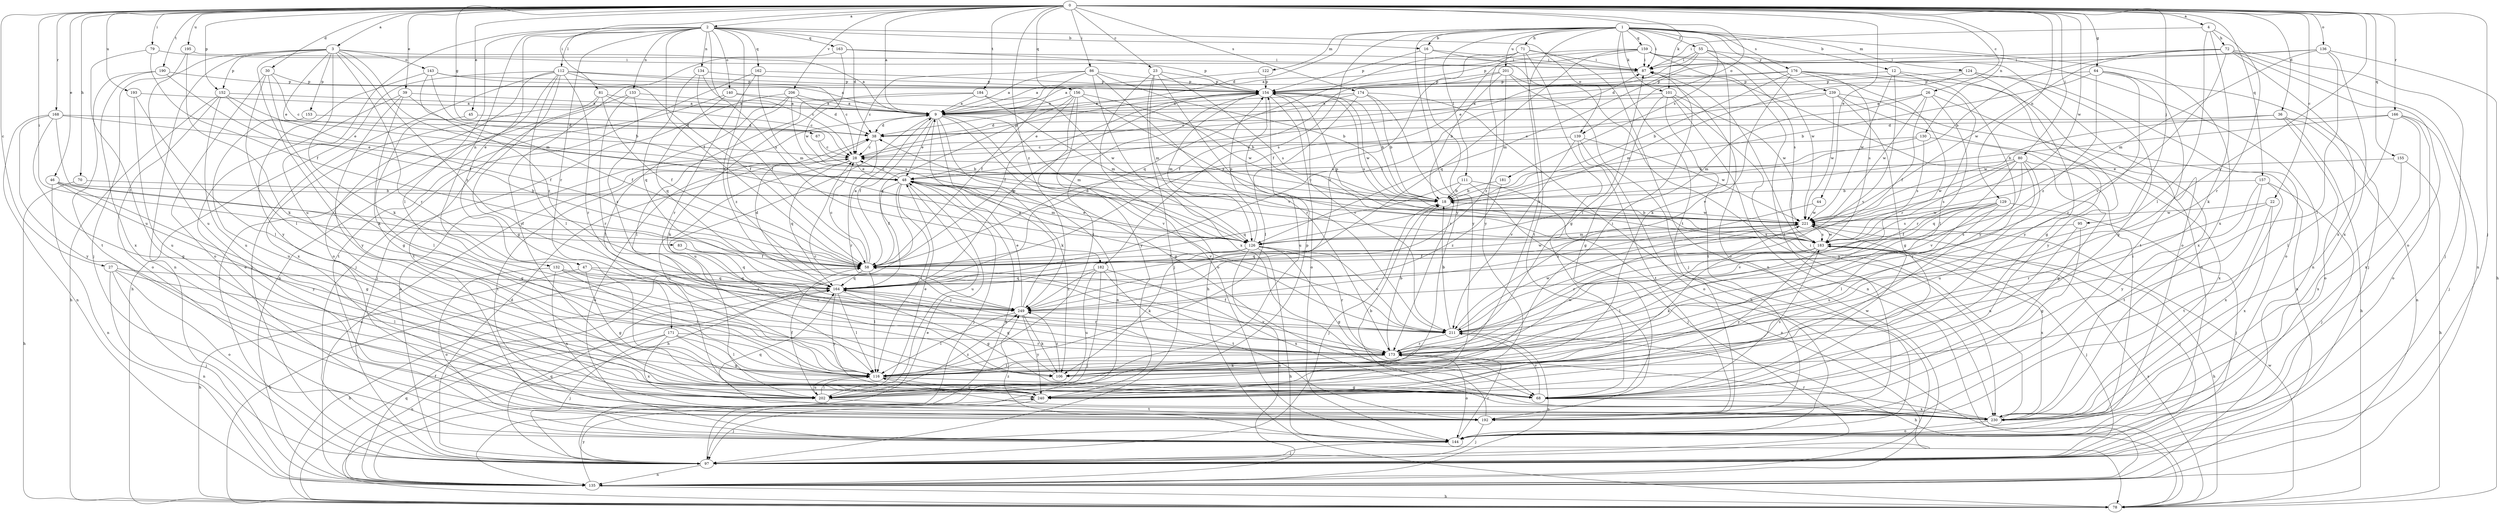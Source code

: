 strict digraph  {
0;
1;
2;
3;
4;
9;
12;
16;
18;
22;
23;
26;
27;
28;
30;
36;
38;
39;
44;
45;
46;
47;
48;
55;
58;
64;
67;
68;
70;
71;
72;
78;
79;
80;
81;
83;
86;
87;
95;
97;
101;
106;
111;
112;
116;
122;
124;
126;
129;
130;
132;
133;
134;
135;
136;
139;
140;
143;
144;
152;
153;
154;
155;
156;
157;
159;
162;
163;
164;
166;
168;
171;
173;
174;
176;
181;
182;
183;
184;
190;
192;
193;
195;
201;
202;
206;
211;
221;
230;
239;
240;
249;
0 -> 2  [label=a];
0 -> 3  [label=a];
0 -> 4  [label=a];
0 -> 9  [label=a];
0 -> 22  [label=c];
0 -> 23  [label=c];
0 -> 26  [label=c];
0 -> 27  [label=c];
0 -> 30  [label=d];
0 -> 36  [label=d];
0 -> 39  [label=e];
0 -> 44  [label=e];
0 -> 45  [label=e];
0 -> 46  [label=e];
0 -> 64  [label=g];
0 -> 67  [label=g];
0 -> 70  [label=h];
0 -> 79  [label=i];
0 -> 80  [label=i];
0 -> 81  [label=i];
0 -> 83  [label=i];
0 -> 86  [label=i];
0 -> 95  [label=j];
0 -> 97  [label=j];
0 -> 101  [label=k];
0 -> 129  [label=n];
0 -> 130  [label=n];
0 -> 136  [label=o];
0 -> 139  [label=o];
0 -> 152  [label=p];
0 -> 155  [label=q];
0 -> 156  [label=q];
0 -> 157  [label=q];
0 -> 166  [label=r];
0 -> 168  [label=r];
0 -> 174  [label=s];
0 -> 184  [label=t];
0 -> 190  [label=t];
0 -> 193  [label=u];
0 -> 195  [label=u];
0 -> 206  [label=v];
0 -> 211  [label=v];
0 -> 221  [label=w];
0 -> 249  [label=z];
1 -> 12  [label=b];
1 -> 16  [label=b];
1 -> 38  [label=d];
1 -> 55  [label=f];
1 -> 71  [label=h];
1 -> 87  [label=i];
1 -> 101  [label=k];
1 -> 106  [label=k];
1 -> 111  [label=l];
1 -> 122  [label=m];
1 -> 124  [label=m];
1 -> 159  [label=q];
1 -> 176  [label=s];
1 -> 181  [label=s];
1 -> 182  [label=s];
1 -> 192  [label=t];
1 -> 201  [label=u];
1 -> 230  [label=x];
1 -> 239  [label=y];
1 -> 240  [label=y];
2 -> 16  [label=b];
2 -> 38  [label=d];
2 -> 47  [label=e];
2 -> 58  [label=f];
2 -> 112  [label=l];
2 -> 116  [label=l];
2 -> 132  [label=n];
2 -> 133  [label=n];
2 -> 134  [label=n];
2 -> 139  [label=o];
2 -> 140  [label=o];
2 -> 162  [label=q];
2 -> 163  [label=q];
2 -> 171  [label=r];
2 -> 182  [label=s];
2 -> 202  [label=u];
2 -> 249  [label=z];
3 -> 9  [label=a];
3 -> 48  [label=e];
3 -> 97  [label=j];
3 -> 106  [label=k];
3 -> 116  [label=l];
3 -> 126  [label=m];
3 -> 135  [label=n];
3 -> 143  [label=o];
3 -> 152  [label=p];
3 -> 153  [label=p];
3 -> 173  [label=r];
3 -> 249  [label=z];
4 -> 72  [label=h];
4 -> 87  [label=i];
4 -> 106  [label=k];
4 -> 116  [label=l];
4 -> 173  [label=r];
9 -> 38  [label=d];
9 -> 48  [label=e];
9 -> 58  [label=f];
9 -> 68  [label=g];
9 -> 106  [label=k];
9 -> 126  [label=m];
9 -> 135  [label=n];
9 -> 202  [label=u];
9 -> 211  [label=v];
12 -> 68  [label=g];
12 -> 154  [label=p];
12 -> 211  [label=v];
12 -> 221  [label=w];
12 -> 240  [label=y];
16 -> 87  [label=i];
16 -> 154  [label=p];
16 -> 230  [label=x];
16 -> 240  [label=y];
18 -> 28  [label=c];
18 -> 97  [label=j];
18 -> 221  [label=w];
22 -> 173  [label=r];
22 -> 192  [label=t];
22 -> 221  [label=w];
22 -> 230  [label=x];
23 -> 78  [label=h];
23 -> 97  [label=j];
23 -> 126  [label=m];
23 -> 154  [label=p];
23 -> 173  [label=r];
23 -> 183  [label=s];
26 -> 9  [label=a];
26 -> 58  [label=f];
26 -> 126  [label=m];
26 -> 173  [label=r];
26 -> 221  [label=w];
26 -> 240  [label=y];
27 -> 97  [label=j];
27 -> 116  [label=l];
27 -> 135  [label=n];
27 -> 144  [label=o];
27 -> 164  [label=q];
28 -> 48  [label=e];
28 -> 144  [label=o];
28 -> 154  [label=p];
28 -> 164  [label=q];
28 -> 192  [label=t];
28 -> 202  [label=u];
30 -> 28  [label=c];
30 -> 106  [label=k];
30 -> 116  [label=l];
30 -> 144  [label=o];
30 -> 154  [label=p];
36 -> 38  [label=d];
36 -> 78  [label=h];
36 -> 135  [label=n];
36 -> 144  [label=o];
36 -> 221  [label=w];
38 -> 28  [label=c];
38 -> 173  [label=r];
39 -> 9  [label=a];
39 -> 58  [label=f];
39 -> 68  [label=g];
39 -> 144  [label=o];
39 -> 240  [label=y];
44 -> 221  [label=w];
44 -> 249  [label=z];
45 -> 38  [label=d];
45 -> 116  [label=l];
46 -> 18  [label=b];
46 -> 58  [label=f];
46 -> 68  [label=g];
46 -> 135  [label=n];
46 -> 240  [label=y];
47 -> 68  [label=g];
47 -> 78  [label=h];
47 -> 164  [label=q];
47 -> 211  [label=v];
48 -> 18  [label=b];
48 -> 28  [label=c];
48 -> 58  [label=f];
48 -> 78  [label=h];
48 -> 97  [label=j];
48 -> 116  [label=l];
48 -> 126  [label=m];
48 -> 202  [label=u];
48 -> 211  [label=v];
55 -> 48  [label=e];
55 -> 87  [label=i];
55 -> 106  [label=k];
55 -> 126  [label=m];
55 -> 135  [label=n];
55 -> 221  [label=w];
58 -> 9  [label=a];
58 -> 28  [label=c];
58 -> 78  [label=h];
58 -> 87  [label=i];
58 -> 116  [label=l];
58 -> 164  [label=q];
58 -> 221  [label=w];
64 -> 18  [label=b];
64 -> 97  [label=j];
64 -> 154  [label=p];
64 -> 173  [label=r];
64 -> 192  [label=t];
64 -> 249  [label=z];
67 -> 18  [label=b];
67 -> 28  [label=c];
68 -> 183  [label=s];
68 -> 211  [label=v];
68 -> 221  [label=w];
68 -> 230  [label=x];
70 -> 18  [label=b];
70 -> 78  [label=h];
71 -> 68  [label=g];
71 -> 87  [label=i];
71 -> 135  [label=n];
71 -> 164  [label=q];
71 -> 192  [label=t];
71 -> 240  [label=y];
71 -> 249  [label=z];
72 -> 18  [label=b];
72 -> 87  [label=i];
72 -> 97  [label=j];
72 -> 135  [label=n];
72 -> 144  [label=o];
72 -> 211  [label=v];
72 -> 221  [label=w];
72 -> 230  [label=x];
78 -> 164  [label=q];
78 -> 183  [label=s];
78 -> 221  [label=w];
79 -> 58  [label=f];
79 -> 87  [label=i];
79 -> 202  [label=u];
80 -> 48  [label=e];
80 -> 68  [label=g];
80 -> 164  [label=q];
80 -> 173  [label=r];
80 -> 183  [label=s];
80 -> 202  [label=u];
80 -> 211  [label=v];
80 -> 221  [label=w];
81 -> 9  [label=a];
81 -> 28  [label=c];
81 -> 58  [label=f];
81 -> 97  [label=j];
81 -> 230  [label=x];
83 -> 58  [label=f];
83 -> 164  [label=q];
86 -> 9  [label=a];
86 -> 18  [label=b];
86 -> 28  [label=c];
86 -> 58  [label=f];
86 -> 154  [label=p];
86 -> 211  [label=v];
86 -> 230  [label=x];
87 -> 154  [label=p];
95 -> 68  [label=g];
95 -> 183  [label=s];
95 -> 202  [label=u];
97 -> 9  [label=a];
97 -> 38  [label=d];
97 -> 48  [label=e];
97 -> 135  [label=n];
97 -> 164  [label=q];
101 -> 9  [label=a];
101 -> 68  [label=g];
101 -> 135  [label=n];
101 -> 192  [label=t];
101 -> 221  [label=w];
101 -> 230  [label=x];
106 -> 87  [label=i];
106 -> 164  [label=q];
106 -> 249  [label=z];
111 -> 18  [label=b];
111 -> 97  [label=j];
111 -> 135  [label=n];
111 -> 164  [label=q];
112 -> 28  [label=c];
112 -> 58  [label=f];
112 -> 68  [label=g];
112 -> 78  [label=h];
112 -> 97  [label=j];
112 -> 116  [label=l];
112 -> 135  [label=n];
112 -> 144  [label=o];
112 -> 154  [label=p];
112 -> 173  [label=r];
116 -> 68  [label=g];
116 -> 202  [label=u];
116 -> 221  [label=w];
116 -> 240  [label=y];
122 -> 9  [label=a];
122 -> 154  [label=p];
124 -> 68  [label=g];
124 -> 126  [label=m];
124 -> 144  [label=o];
124 -> 154  [label=p];
124 -> 240  [label=y];
126 -> 38  [label=d];
126 -> 48  [label=e];
126 -> 58  [label=f];
126 -> 68  [label=g];
126 -> 78  [label=h];
126 -> 106  [label=k];
126 -> 135  [label=n];
126 -> 154  [label=p];
126 -> 173  [label=r];
126 -> 211  [label=v];
129 -> 58  [label=f];
129 -> 97  [label=j];
129 -> 116  [label=l];
129 -> 183  [label=s];
129 -> 202  [label=u];
129 -> 211  [label=v];
129 -> 221  [label=w];
130 -> 18  [label=b];
130 -> 28  [label=c];
130 -> 183  [label=s];
130 -> 230  [label=x];
132 -> 116  [label=l];
132 -> 144  [label=o];
132 -> 164  [label=q];
132 -> 230  [label=x];
132 -> 249  [label=z];
133 -> 9  [label=a];
133 -> 173  [label=r];
133 -> 192  [label=t];
133 -> 249  [label=z];
134 -> 28  [label=c];
134 -> 58  [label=f];
134 -> 154  [label=p];
134 -> 164  [label=q];
135 -> 28  [label=c];
135 -> 48  [label=e];
135 -> 58  [label=f];
135 -> 78  [label=h];
135 -> 240  [label=y];
136 -> 38  [label=d];
136 -> 78  [label=h];
136 -> 87  [label=i];
136 -> 116  [label=l];
136 -> 126  [label=m];
136 -> 230  [label=x];
139 -> 28  [label=c];
139 -> 144  [label=o];
139 -> 192  [label=t];
139 -> 211  [label=v];
139 -> 221  [label=w];
140 -> 9  [label=a];
140 -> 18  [label=b];
140 -> 164  [label=q];
140 -> 192  [label=t];
143 -> 9  [label=a];
143 -> 18  [label=b];
143 -> 154  [label=p];
143 -> 240  [label=y];
143 -> 249  [label=z];
144 -> 87  [label=i];
144 -> 97  [label=j];
144 -> 173  [label=r];
144 -> 249  [label=z];
152 -> 9  [label=a];
152 -> 48  [label=e];
152 -> 58  [label=f];
152 -> 78  [label=h];
152 -> 144  [label=o];
152 -> 202  [label=u];
153 -> 38  [label=d];
153 -> 202  [label=u];
154 -> 9  [label=a];
154 -> 18  [label=b];
154 -> 58  [label=f];
154 -> 116  [label=l];
154 -> 126  [label=m];
154 -> 144  [label=o];
154 -> 183  [label=s];
154 -> 202  [label=u];
154 -> 211  [label=v];
154 -> 221  [label=w];
155 -> 48  [label=e];
155 -> 78  [label=h];
155 -> 230  [label=x];
156 -> 9  [label=a];
156 -> 48  [label=e];
156 -> 144  [label=o];
156 -> 164  [label=q];
156 -> 183  [label=s];
156 -> 221  [label=w];
156 -> 240  [label=y];
157 -> 18  [label=b];
157 -> 97  [label=j];
157 -> 192  [label=t];
157 -> 230  [label=x];
157 -> 240  [label=y];
159 -> 9  [label=a];
159 -> 58  [label=f];
159 -> 87  [label=i];
159 -> 144  [label=o];
159 -> 154  [label=p];
159 -> 164  [label=q];
159 -> 183  [label=s];
159 -> 192  [label=t];
162 -> 97  [label=j];
162 -> 126  [label=m];
162 -> 154  [label=p];
162 -> 173  [label=r];
163 -> 87  [label=i];
163 -> 154  [label=p];
163 -> 221  [label=w];
163 -> 240  [label=y];
164 -> 38  [label=d];
164 -> 68  [label=g];
164 -> 78  [label=h];
164 -> 116  [label=l];
164 -> 154  [label=p];
164 -> 173  [label=r];
164 -> 240  [label=y];
164 -> 249  [label=z];
166 -> 18  [label=b];
166 -> 38  [label=d];
166 -> 97  [label=j];
166 -> 116  [label=l];
166 -> 144  [label=o];
166 -> 230  [label=x];
168 -> 38  [label=d];
168 -> 48  [label=e];
168 -> 58  [label=f];
168 -> 68  [label=g];
168 -> 135  [label=n];
168 -> 240  [label=y];
171 -> 68  [label=g];
171 -> 97  [label=j];
171 -> 116  [label=l];
171 -> 135  [label=n];
171 -> 173  [label=r];
171 -> 230  [label=x];
173 -> 18  [label=b];
173 -> 28  [label=c];
173 -> 87  [label=i];
173 -> 106  [label=k];
173 -> 116  [label=l];
173 -> 144  [label=o];
174 -> 9  [label=a];
174 -> 18  [label=b];
174 -> 28  [label=c];
174 -> 78  [label=h];
174 -> 116  [label=l];
174 -> 173  [label=r];
176 -> 9  [label=a];
176 -> 18  [label=b];
176 -> 116  [label=l];
176 -> 154  [label=p];
176 -> 173  [label=r];
176 -> 183  [label=s];
176 -> 211  [label=v];
176 -> 230  [label=x];
181 -> 18  [label=b];
181 -> 249  [label=z];
182 -> 97  [label=j];
182 -> 164  [label=q];
182 -> 192  [label=t];
182 -> 202  [label=u];
182 -> 230  [label=x];
182 -> 249  [label=z];
183 -> 58  [label=f];
183 -> 78  [label=h];
183 -> 97  [label=j];
183 -> 106  [label=k];
183 -> 116  [label=l];
183 -> 154  [label=p];
183 -> 221  [label=w];
183 -> 230  [label=x];
183 -> 240  [label=y];
184 -> 9  [label=a];
184 -> 106  [label=k];
184 -> 116  [label=l];
184 -> 126  [label=m];
184 -> 221  [label=w];
190 -> 58  [label=f];
190 -> 154  [label=p];
190 -> 192  [label=t];
190 -> 230  [label=x];
192 -> 18  [label=b];
192 -> 97  [label=j];
192 -> 164  [label=q];
193 -> 9  [label=a];
193 -> 116  [label=l];
193 -> 202  [label=u];
195 -> 87  [label=i];
195 -> 106  [label=k];
195 -> 202  [label=u];
201 -> 18  [label=b];
201 -> 58  [label=f];
201 -> 97  [label=j];
201 -> 144  [label=o];
201 -> 154  [label=p];
201 -> 249  [label=z];
202 -> 48  [label=e];
202 -> 58  [label=f];
202 -> 116  [label=l];
202 -> 154  [label=p];
202 -> 192  [label=t];
202 -> 249  [label=z];
206 -> 9  [label=a];
206 -> 38  [label=d];
206 -> 97  [label=j];
206 -> 116  [label=l];
206 -> 183  [label=s];
206 -> 249  [label=z];
211 -> 18  [label=b];
211 -> 58  [label=f];
211 -> 78  [label=h];
211 -> 135  [label=n];
211 -> 173  [label=r];
211 -> 221  [label=w];
221 -> 18  [label=b];
221 -> 97  [label=j];
221 -> 126  [label=m];
221 -> 164  [label=q];
221 -> 173  [label=r];
221 -> 183  [label=s];
230 -> 87  [label=i];
230 -> 116  [label=l];
230 -> 144  [label=o];
230 -> 173  [label=r];
239 -> 9  [label=a];
239 -> 48  [label=e];
239 -> 68  [label=g];
239 -> 135  [label=n];
239 -> 144  [label=o];
239 -> 221  [label=w];
240 -> 97  [label=j];
249 -> 9  [label=a];
249 -> 48  [label=e];
249 -> 106  [label=k];
249 -> 116  [label=l];
249 -> 211  [label=v];
249 -> 240  [label=y];
}
